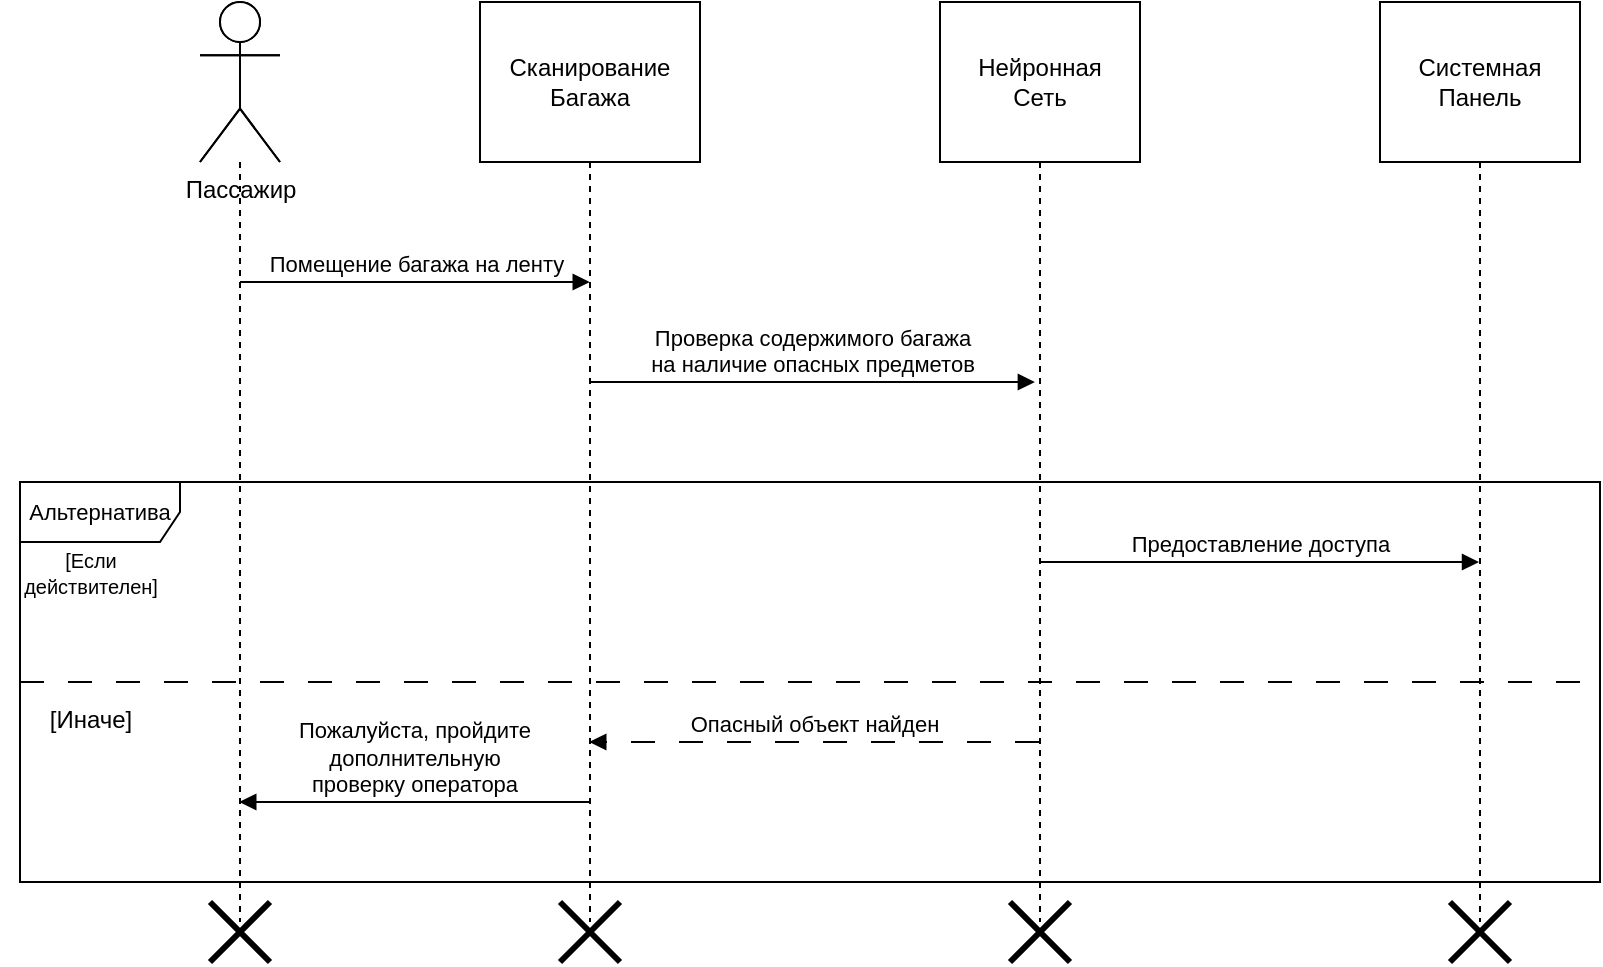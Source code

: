 <mxfile version="24.1.0" type="device">
  <diagram name="Страница — 1" id="k29U0HpOC3g_yq_AR1f5">
    <mxGraphModel dx="1050" dy="565" grid="1" gridSize="10" guides="1" tooltips="1" connect="1" arrows="1" fold="1" page="1" pageScale="1" pageWidth="1000" pageHeight="700" math="0" shadow="0">
      <root>
        <mxCell id="0" />
        <mxCell id="1" parent="0" />
        <mxCell id="V3qvELy1iN_XP-I4YdKI-7" value="&lt;font style=&quot;font-size: 11px;&quot;&gt;Альтернатива&lt;/font&gt;" style="shape=umlFrame;whiteSpace=wrap;html=1;pointerEvents=0;width=80;height=30;" parent="1" vertex="1">
          <mxGeometry x="40" y="280" width="790" height="200" as="geometry" />
        </mxCell>
        <mxCell id="V3qvELy1iN_XP-I4YdKI-19" value="" style="line;strokeWidth=1;fillColor=none;align=left;verticalAlign=middle;spacingTop=-1;spacingLeft=3;spacingRight=3;rotatable=0;labelPosition=right;points=[];portConstraint=eastwest;strokeColor=inherit;dashed=1;dashPattern=12 12;" parent="1" vertex="1">
          <mxGeometry x="40" y="376" width="790" height="8" as="geometry" />
        </mxCell>
        <mxCell id="V3qvELy1iN_XP-I4YdKI-29" value="&lt;font style=&quot;font-size: 10px;&quot;&gt;[Если&lt;/font&gt;&lt;div style=&quot;font-size: 10px;&quot;&gt;&lt;font style=&quot;font-size: 10px;&quot;&gt;действителен]&lt;/font&gt;&lt;/div&gt;" style="text;html=1;align=center;verticalAlign=middle;resizable=0;points=[];autosize=1;strokeColor=none;fillColor=none;" parent="1" vertex="1">
          <mxGeometry x="30" y="305" width="90" height="40" as="geometry" />
        </mxCell>
        <mxCell id="V3qvELy1iN_XP-I4YdKI-30" value="[Иначе]" style="text;html=1;align=center;verticalAlign=middle;resizable=0;points=[];autosize=1;strokeColor=none;fillColor=none;" parent="1" vertex="1">
          <mxGeometry x="45" y="384" width="60" height="30" as="geometry" />
        </mxCell>
        <mxCell id="V3qvELy1iN_XP-I4YdKI-31" value="Помещение багажа на ленту" style="html=1;verticalAlign=bottom;endArrow=block;curved=0;rounded=0;" parent="1" edge="1">
          <mxGeometry width="80" relative="1" as="geometry">
            <mxPoint x="150.0" y="180" as="sourcePoint" />
            <mxPoint x="324.87" y="180" as="targetPoint" />
          </mxGeometry>
        </mxCell>
        <mxCell id="V3qvELy1iN_XP-I4YdKI-8" value="" style="shape=umlDestroy;whiteSpace=wrap;html=1;strokeWidth=3;targetShapes=umlLifeline;" parent="1" vertex="1">
          <mxGeometry x="135" y="490" width="30" height="30" as="geometry" />
        </mxCell>
        <mxCell id="V3qvELy1iN_XP-I4YdKI-20" value="" style="group" parent="1" vertex="1" connectable="0">
          <mxGeometry x="130" y="40" width="40" height="460" as="geometry" />
        </mxCell>
        <mxCell id="V3qvELy1iN_XP-I4YdKI-13" value="" style="shape=umlLifeline;perimeter=lifelinePerimeter;whiteSpace=wrap;html=1;container=1;dropTarget=0;collapsible=0;recursiveResize=0;outlineConnect=0;portConstraint=eastwest;newEdgeStyle={&quot;curved&quot;:0,&quot;rounded&quot;:0};participant=umlActor;size=80;" parent="V3qvELy1iN_XP-I4YdKI-20" vertex="1">
          <mxGeometry width="40" height="460.0" as="geometry" />
        </mxCell>
        <mxCell id="V3qvELy1iN_XP-I4YdKI-1" value="Пассажир" style="shape=umlActor;verticalLabelPosition=bottom;verticalAlign=top;html=1;" parent="V3qvELy1iN_XP-I4YdKI-20" vertex="1">
          <mxGeometry width="40" height="80" as="geometry" />
        </mxCell>
        <mxCell id="V3qvELy1iN_XP-I4YdKI-14" value="Сканирование&lt;div&gt;Багажа&lt;/div&gt;" style="shape=umlLifeline;perimeter=lifelinePerimeter;whiteSpace=wrap;html=1;container=1;dropTarget=0;collapsible=0;recursiveResize=0;outlineConnect=0;portConstraint=eastwest;newEdgeStyle={&quot;curved&quot;:0,&quot;rounded&quot;:0};size=80;" parent="1" vertex="1">
          <mxGeometry x="270" y="40" width="110" height="460" as="geometry" />
        </mxCell>
        <mxCell id="V3qvELy1iN_XP-I4YdKI-22" value="" style="shape=umlDestroy;whiteSpace=wrap;html=1;strokeWidth=3;targetShapes=umlLifeline;" parent="1" vertex="1">
          <mxGeometry x="310" y="490" width="30" height="30" as="geometry" />
        </mxCell>
        <mxCell id="V3qvELy1iN_XP-I4YdKI-34" value="" style="group" parent="1" vertex="1" connectable="0">
          <mxGeometry x="720" y="40" width="100" height="480" as="geometry" />
        </mxCell>
        <mxCell id="V3qvELy1iN_XP-I4YdKI-17" value="Системная&lt;div&gt;Панель&lt;/div&gt;" style="shape=umlLifeline;perimeter=lifelinePerimeter;whiteSpace=wrap;html=1;container=1;dropTarget=0;collapsible=0;recursiveResize=0;outlineConnect=0;portConstraint=eastwest;newEdgeStyle={&quot;curved&quot;:0,&quot;rounded&quot;:0};size=80;" parent="V3qvELy1iN_XP-I4YdKI-34" vertex="1">
          <mxGeometry width="100" height="460" as="geometry" />
        </mxCell>
        <mxCell id="V3qvELy1iN_XP-I4YdKI-23" value="" style="shape=umlDestroy;whiteSpace=wrap;html=1;strokeWidth=3;targetShapes=umlLifeline;" parent="V3qvELy1iN_XP-I4YdKI-34" vertex="1">
          <mxGeometry x="35" y="450" width="30" height="30" as="geometry" />
        </mxCell>
        <mxCell id="V3qvELy1iN_XP-I4YdKI-38" value="&lt;div&gt;Проверка содержимого багажа&lt;/div&gt;&lt;div&gt;на наличие опасных предметов&lt;/div&gt;" style="html=1;verticalAlign=bottom;endArrow=block;curved=0;rounded=0;" parent="1" source="V3qvELy1iN_XP-I4YdKI-14" edge="1">
          <mxGeometry width="80" relative="1" as="geometry">
            <mxPoint x="322.56" y="230" as="sourcePoint" />
            <mxPoint x="547.43" y="230" as="targetPoint" />
          </mxGeometry>
        </mxCell>
        <mxCell id="V3qvELy1iN_XP-I4YdKI-39" value="Предоставление доступа" style="html=1;verticalAlign=bottom;endArrow=block;curved=0;rounded=0;" parent="1" edge="1">
          <mxGeometry width="80" relative="1" as="geometry">
            <mxPoint x="549.63" y="320" as="sourcePoint" />
            <mxPoint x="769.5" y="320" as="targetPoint" />
          </mxGeometry>
        </mxCell>
        <mxCell id="V3qvELy1iN_XP-I4YdKI-40" value="" style="group" parent="1" vertex="1" connectable="0">
          <mxGeometry x="500" y="40" width="100" height="480" as="geometry" />
        </mxCell>
        <mxCell id="V3qvELy1iN_XP-I4YdKI-16" value="Нейронная&lt;div&gt;Сеть&lt;/div&gt;" style="shape=umlLifeline;perimeter=lifelinePerimeter;whiteSpace=wrap;html=1;container=1;dropTarget=0;collapsible=0;recursiveResize=0;outlineConnect=0;portConstraint=eastwest;newEdgeStyle={&quot;curved&quot;:0,&quot;rounded&quot;:0};size=80;" parent="V3qvELy1iN_XP-I4YdKI-40" vertex="1">
          <mxGeometry width="100" height="460" as="geometry" />
        </mxCell>
        <mxCell id="V3qvELy1iN_XP-I4YdKI-25" value="" style="shape=umlDestroy;whiteSpace=wrap;html=1;strokeWidth=3;targetShapes=umlLifeline;" parent="V3qvELy1iN_XP-I4YdKI-40" vertex="1">
          <mxGeometry x="35" y="450" width="30" height="30" as="geometry" />
        </mxCell>
        <mxCell id="V3qvELy1iN_XP-I4YdKI-41" value="Опасный объект найден" style="html=1;verticalAlign=bottom;endArrow=block;curved=0;rounded=0;dashed=1;dashPattern=12 12;" parent="V3qvELy1iN_XP-I4YdKI-40" edge="1">
          <mxGeometry width="80" relative="1" as="geometry">
            <mxPoint x="49.5" y="370" as="sourcePoint" />
            <mxPoint x="-175.37" y="370" as="targetPoint" />
          </mxGeometry>
        </mxCell>
        <mxCell id="V3qvELy1iN_XP-I4YdKI-42" value="&lt;div&gt;Пожалуйста, пройдите&lt;/div&gt;&lt;div&gt;дополнительную&lt;/div&gt;&lt;div&gt;проверку оператора&lt;/div&gt;" style="html=1;verticalAlign=bottom;endArrow=block;curved=0;rounded=0;" parent="1" edge="1">
          <mxGeometry width="80" relative="1" as="geometry">
            <mxPoint x="324.5" y="440" as="sourcePoint" />
            <mxPoint x="149.63" y="440" as="targetPoint" />
          </mxGeometry>
        </mxCell>
      </root>
    </mxGraphModel>
  </diagram>
</mxfile>
